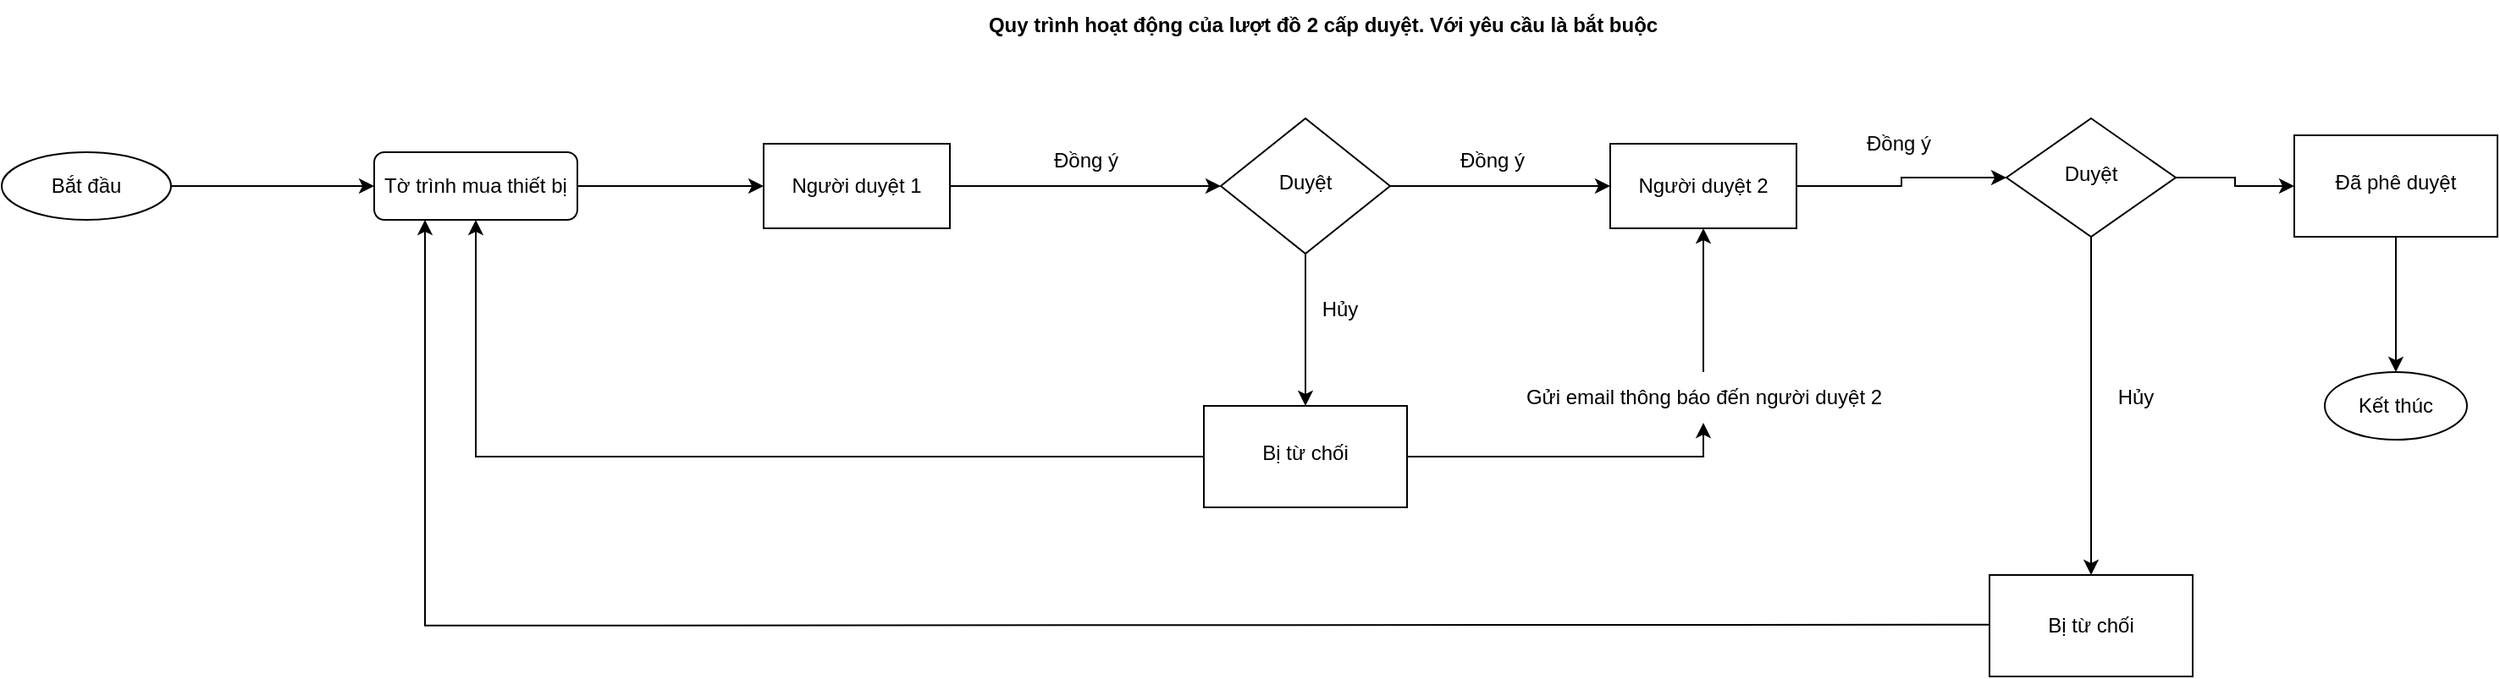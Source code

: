 <mxfile version="21.6.6" type="github">
  <diagram id="C5RBs43oDa-KdzZeNtuy" name="Page-1">
    <mxGraphModel dx="1820" dy="580" grid="1" gridSize="10" guides="1" tooltips="1" connect="1" arrows="1" fold="1" page="1" pageScale="1" pageWidth="827" pageHeight="1169" math="0" shadow="0">
      <root>
        <mxCell id="WIyWlLk6GJQsqaUBKTNV-0" />
        <mxCell id="WIyWlLk6GJQsqaUBKTNV-1" parent="WIyWlLk6GJQsqaUBKTNV-0" />
        <mxCell id="Hwtd7wZDOtUDaoJ4kq75-26" value="" style="edgeStyle=orthogonalEdgeStyle;rounded=0;orthogonalLoop=1;jettySize=auto;html=1;" edge="1" parent="WIyWlLk6GJQsqaUBKTNV-1" source="WIyWlLk6GJQsqaUBKTNV-3" target="Hwtd7wZDOtUDaoJ4kq75-8">
          <mxGeometry relative="1" as="geometry" />
        </mxCell>
        <mxCell id="WIyWlLk6GJQsqaUBKTNV-3" value="Tờ trình mua thiết bị" style="rounded=1;whiteSpace=wrap;html=1;fontSize=12;glass=0;strokeWidth=1;shadow=0;" parent="WIyWlLk6GJQsqaUBKTNV-1" vertex="1">
          <mxGeometry x="-550" y="140" width="120" height="40" as="geometry" />
        </mxCell>
        <mxCell id="Hwtd7wZDOtUDaoJ4kq75-31" value="" style="edgeStyle=orthogonalEdgeStyle;rounded=0;orthogonalLoop=1;jettySize=auto;html=1;" edge="1" parent="WIyWlLk6GJQsqaUBKTNV-1" source="WIyWlLk6GJQsqaUBKTNV-6" target="Hwtd7wZDOtUDaoJ4kq75-30">
          <mxGeometry relative="1" as="geometry" />
        </mxCell>
        <mxCell id="Hwtd7wZDOtUDaoJ4kq75-52" style="edgeStyle=orthogonalEdgeStyle;rounded=0;orthogonalLoop=1;jettySize=auto;html=1;exitX=0.5;exitY=1;exitDx=0;exitDy=0;" edge="1" parent="WIyWlLk6GJQsqaUBKTNV-1" source="WIyWlLk6GJQsqaUBKTNV-6">
          <mxGeometry relative="1" as="geometry">
            <mxPoint x="464" y="390" as="targetPoint" />
          </mxGeometry>
        </mxCell>
        <mxCell id="WIyWlLk6GJQsqaUBKTNV-6" value="Duyệt" style="rhombus;whiteSpace=wrap;html=1;shadow=0;fontFamily=Helvetica;fontSize=12;align=center;strokeWidth=1;spacing=6;spacingTop=-4;" parent="WIyWlLk6GJQsqaUBKTNV-1" vertex="1">
          <mxGeometry x="414" y="120" width="100" height="70" as="geometry" />
        </mxCell>
        <mxCell id="Hwtd7wZDOtUDaoJ4kq75-25" value="" style="edgeStyle=orthogonalEdgeStyle;rounded=0;orthogonalLoop=1;jettySize=auto;html=1;" edge="1" parent="WIyWlLk6GJQsqaUBKTNV-1" source="Hwtd7wZDOtUDaoJ4kq75-1" target="WIyWlLk6GJQsqaUBKTNV-3">
          <mxGeometry relative="1" as="geometry" />
        </mxCell>
        <mxCell id="Hwtd7wZDOtUDaoJ4kq75-1" value="Bắt đầu" style="ellipse;whiteSpace=wrap;html=1;" vertex="1" parent="WIyWlLk6GJQsqaUBKTNV-1">
          <mxGeometry x="-770" y="140" width="100" height="40" as="geometry" />
        </mxCell>
        <mxCell id="Hwtd7wZDOtUDaoJ4kq75-24" value="" style="edgeStyle=orthogonalEdgeStyle;rounded=0;orthogonalLoop=1;jettySize=auto;html=1;" edge="1" parent="WIyWlLk6GJQsqaUBKTNV-1" source="Hwtd7wZDOtUDaoJ4kq75-8" target="Hwtd7wZDOtUDaoJ4kq75-13">
          <mxGeometry relative="1" as="geometry">
            <mxPoint x="-70" y="170" as="targetPoint" />
          </mxGeometry>
        </mxCell>
        <mxCell id="Hwtd7wZDOtUDaoJ4kq75-8" value="Người duyệt 1" style="rounded=0;whiteSpace=wrap;html=1;" vertex="1" parent="WIyWlLk6GJQsqaUBKTNV-1">
          <mxGeometry x="-320" y="135" width="110" height="50" as="geometry" />
        </mxCell>
        <mxCell id="Hwtd7wZDOtUDaoJ4kq75-29" value="" style="edgeStyle=orthogonalEdgeStyle;rounded=0;orthogonalLoop=1;jettySize=auto;html=1;entryX=0;entryY=0.5;entryDx=0;entryDy=0;" edge="1" parent="WIyWlLk6GJQsqaUBKTNV-1" source="Hwtd7wZDOtUDaoJ4kq75-10" target="WIyWlLk6GJQsqaUBKTNV-6">
          <mxGeometry relative="1" as="geometry">
            <mxPoint x="370" y="160" as="targetPoint" />
          </mxGeometry>
        </mxCell>
        <mxCell id="Hwtd7wZDOtUDaoJ4kq75-10" value="Người duyệt 2" style="rounded=0;whiteSpace=wrap;html=1;" vertex="1" parent="WIyWlLk6GJQsqaUBKTNV-1">
          <mxGeometry x="180" y="135" width="110" height="50" as="geometry" />
        </mxCell>
        <mxCell id="Hwtd7wZDOtUDaoJ4kq75-27" value="" style="edgeStyle=orthogonalEdgeStyle;rounded=0;orthogonalLoop=1;jettySize=auto;html=1;" edge="1" parent="WIyWlLk6GJQsqaUBKTNV-1" source="Hwtd7wZDOtUDaoJ4kq75-13" target="Hwtd7wZDOtUDaoJ4kq75-10">
          <mxGeometry relative="1" as="geometry" />
        </mxCell>
        <mxCell id="Hwtd7wZDOtUDaoJ4kq75-43" value="" style="edgeStyle=orthogonalEdgeStyle;rounded=0;orthogonalLoop=1;jettySize=auto;html=1;" edge="1" parent="WIyWlLk6GJQsqaUBKTNV-1" source="Hwtd7wZDOtUDaoJ4kq75-13" target="Hwtd7wZDOtUDaoJ4kq75-42">
          <mxGeometry relative="1" as="geometry" />
        </mxCell>
        <mxCell id="Hwtd7wZDOtUDaoJ4kq75-13" value="Duyệt" style="rhombus;whiteSpace=wrap;html=1;shadow=0;fontFamily=Helvetica;fontSize=12;align=center;strokeWidth=1;spacing=6;spacingTop=-4;" vertex="1" parent="WIyWlLk6GJQsqaUBKTNV-1">
          <mxGeometry x="-50" y="120" width="100" height="80" as="geometry" />
        </mxCell>
        <mxCell id="Hwtd7wZDOtUDaoJ4kq75-33" value="" style="edgeStyle=orthogonalEdgeStyle;rounded=0;orthogonalLoop=1;jettySize=auto;html=1;" edge="1" parent="WIyWlLk6GJQsqaUBKTNV-1" source="Hwtd7wZDOtUDaoJ4kq75-30">
          <mxGeometry relative="1" as="geometry">
            <mxPoint x="644" y="270" as="targetPoint" />
          </mxGeometry>
        </mxCell>
        <mxCell id="Hwtd7wZDOtUDaoJ4kq75-30" value="Đã phê duyệt" style="whiteSpace=wrap;html=1;shadow=0;strokeWidth=1;spacing=6;spacingTop=-4;" vertex="1" parent="WIyWlLk6GJQsqaUBKTNV-1">
          <mxGeometry x="584" y="130" width="120" height="60" as="geometry" />
        </mxCell>
        <mxCell id="Hwtd7wZDOtUDaoJ4kq75-34" value="Đồng ý" style="text;html=1;align=center;verticalAlign=middle;resizable=0;points=[];autosize=1;strokeColor=none;fillColor=none;" vertex="1" parent="WIyWlLk6GJQsqaUBKTNV-1">
          <mxGeometry x="-160" y="130" width="60" height="30" as="geometry" />
        </mxCell>
        <mxCell id="Hwtd7wZDOtUDaoJ4kq75-35" value="Đồng ý" style="text;html=1;align=center;verticalAlign=middle;resizable=0;points=[];autosize=1;strokeColor=none;fillColor=none;" vertex="1" parent="WIyWlLk6GJQsqaUBKTNV-1">
          <mxGeometry x="80" y="130" width="60" height="30" as="geometry" />
        </mxCell>
        <mxCell id="Hwtd7wZDOtUDaoJ4kq75-39" value="Đồng ý" style="text;html=1;align=center;verticalAlign=middle;resizable=0;points=[];autosize=1;strokeColor=none;fillColor=none;" vertex="1" parent="WIyWlLk6GJQsqaUBKTNV-1">
          <mxGeometry x="320" y="120" width="60" height="30" as="geometry" />
        </mxCell>
        <mxCell id="Hwtd7wZDOtUDaoJ4kq75-40" value="Kết thúc" style="ellipse;whiteSpace=wrap;html=1;" vertex="1" parent="WIyWlLk6GJQsqaUBKTNV-1">
          <mxGeometry x="602" y="270" width="84" height="40" as="geometry" />
        </mxCell>
        <mxCell id="Hwtd7wZDOtUDaoJ4kq75-41" value="&lt;b&gt;Quy trình hoạt động của lượt đồ 2 cấp duyệt. Với yêu cầu là bắt buộc&lt;/b&gt;" style="text;html=1;align=center;verticalAlign=middle;resizable=0;points=[];autosize=1;strokeColor=none;fillColor=none;" vertex="1" parent="WIyWlLk6GJQsqaUBKTNV-1">
          <mxGeometry x="-200" y="50" width="420" height="30" as="geometry" />
        </mxCell>
        <mxCell id="Hwtd7wZDOtUDaoJ4kq75-45" style="edgeStyle=orthogonalEdgeStyle;rounded=0;orthogonalLoop=1;jettySize=auto;html=1;entryX=0.5;entryY=1;entryDx=0;entryDy=0;" edge="1" parent="WIyWlLk6GJQsqaUBKTNV-1" source="Hwtd7wZDOtUDaoJ4kq75-42" target="WIyWlLk6GJQsqaUBKTNV-3">
          <mxGeometry relative="1" as="geometry" />
        </mxCell>
        <mxCell id="Hwtd7wZDOtUDaoJ4kq75-46" style="edgeStyle=orthogonalEdgeStyle;rounded=0;orthogonalLoop=1;jettySize=auto;html=1;entryX=0.5;entryY=1;entryDx=0;entryDy=0;" edge="1" parent="WIyWlLk6GJQsqaUBKTNV-1" source="Hwtd7wZDOtUDaoJ4kq75-47" target="Hwtd7wZDOtUDaoJ4kq75-10">
          <mxGeometry relative="1" as="geometry" />
        </mxCell>
        <mxCell id="Hwtd7wZDOtUDaoJ4kq75-42" value="Bị từ chối" style="whiteSpace=wrap;html=1;shadow=0;strokeWidth=1;spacing=6;spacingTop=-4;" vertex="1" parent="WIyWlLk6GJQsqaUBKTNV-1">
          <mxGeometry x="-60" y="290" width="120" height="60" as="geometry" />
        </mxCell>
        <mxCell id="Hwtd7wZDOtUDaoJ4kq75-44" value="Hủy" style="text;html=1;align=center;verticalAlign=middle;resizable=0;points=[];autosize=1;strokeColor=none;fillColor=none;" vertex="1" parent="WIyWlLk6GJQsqaUBKTNV-1">
          <mxGeometry y="218" width="40" height="30" as="geometry" />
        </mxCell>
        <mxCell id="Hwtd7wZDOtUDaoJ4kq75-48" value="" style="edgeStyle=orthogonalEdgeStyle;rounded=0;orthogonalLoop=1;jettySize=auto;html=1;entryX=0.5;entryY=1;entryDx=0;entryDy=0;" edge="1" parent="WIyWlLk6GJQsqaUBKTNV-1" source="Hwtd7wZDOtUDaoJ4kq75-42" target="Hwtd7wZDOtUDaoJ4kq75-47">
          <mxGeometry relative="1" as="geometry">
            <mxPoint x="60" y="320" as="sourcePoint" />
            <mxPoint x="235" y="185" as="targetPoint" />
          </mxGeometry>
        </mxCell>
        <mxCell id="Hwtd7wZDOtUDaoJ4kq75-47" value="Gửi email thông báo đến người duyệt 2" style="text;html=1;align=center;verticalAlign=middle;resizable=0;points=[];autosize=1;strokeColor=none;fillColor=none;" vertex="1" parent="WIyWlLk6GJQsqaUBKTNV-1">
          <mxGeometry x="120" y="270" width="230" height="30" as="geometry" />
        </mxCell>
        <mxCell id="Hwtd7wZDOtUDaoJ4kq75-58" style="edgeStyle=orthogonalEdgeStyle;rounded=0;orthogonalLoop=1;jettySize=auto;html=1;exitX=0;exitY=0.5;exitDx=0;exitDy=0;entryX=0.25;entryY=1;entryDx=0;entryDy=0;" edge="1" parent="WIyWlLk6GJQsqaUBKTNV-1" target="WIyWlLk6GJQsqaUBKTNV-3">
          <mxGeometry relative="1" as="geometry">
            <mxPoint x="-200" y="419.37" as="targetPoint" />
            <mxPoint x="404" y="419.37" as="sourcePoint" />
          </mxGeometry>
        </mxCell>
        <mxCell id="Hwtd7wZDOtUDaoJ4kq75-57" value="Bị từ chối" style="rounded=0;whiteSpace=wrap;html=1;" vertex="1" parent="WIyWlLk6GJQsqaUBKTNV-1">
          <mxGeometry x="404" y="390" width="120" height="60" as="geometry" />
        </mxCell>
        <mxCell id="Hwtd7wZDOtUDaoJ4kq75-59" value="Hủy" style="text;html=1;align=center;verticalAlign=middle;resizable=0;points=[];autosize=1;strokeColor=none;fillColor=none;" vertex="1" parent="WIyWlLk6GJQsqaUBKTNV-1">
          <mxGeometry x="470" y="270" width="40" height="30" as="geometry" />
        </mxCell>
      </root>
    </mxGraphModel>
  </diagram>
</mxfile>
